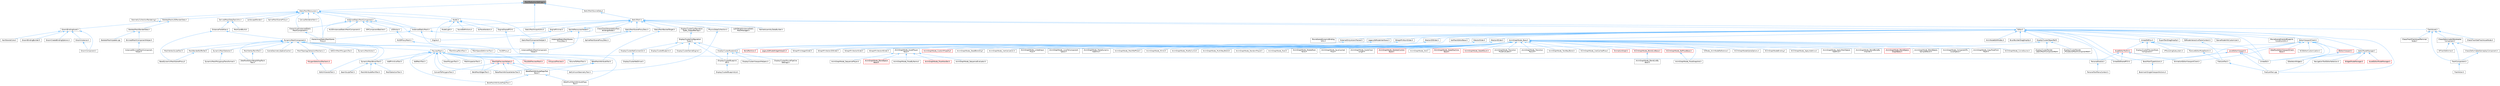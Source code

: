 digraph "MeshReductionSettings.h"
{
 // INTERACTIVE_SVG=YES
 // LATEX_PDF_SIZE
  bgcolor="transparent";
  edge [fontname=Helvetica,fontsize=10,labelfontname=Helvetica,labelfontsize=10];
  node [fontname=Helvetica,fontsize=10,shape=box,height=0.2,width=0.4];
  Node1 [id="Node000001",label="MeshReductionSettings.h",height=0.2,width=0.4,color="gray40", fillcolor="grey60", style="filled", fontcolor="black",tooltip=" "];
  Node1 -> Node2 [id="edge1_Node000001_Node000002",dir="back",color="steelblue1",style="solid",tooltip=" "];
  Node2 [id="Node000002",label="StaticMeshImportUtils.h",height=0.2,width=0.4,color="grey40", fillcolor="white", style="filled",URL="$df/db9/StaticMeshImportUtils_8h.html",tooltip=" "];
  Node1 -> Node3 [id="edge2_Node000001_Node000003",dir="back",color="steelblue1",style="solid",tooltip=" "];
  Node3 [id="Node000003",label="StaticMeshResources.h",height=0.2,width=0.4,color="grey40", fillcolor="white", style="filled",URL="$d0/db7/StaticMeshResources_8h.html",tooltip=" "];
  Node3 -> Node4 [id="edge3_Node000003_Node000004",dir="back",color="steelblue1",style="solid",tooltip=" "];
  Node4 [id="Node000004",label="CanvasRendererItem.h",height=0.2,width=0.4,color="grey40", fillcolor="white", style="filled",URL="$d7/d93/CanvasRendererItem_8h.html",tooltip=" "];
  Node3 -> Node5 [id="edge4_Node000003_Node000005",dir="back",color="steelblue1",style="solid",tooltip=" "];
  Node5 [id="Node000005",label="DerivedMeshDataTaskUtils.h",height=0.2,width=0.4,color="grey40", fillcolor="white", style="filled",URL="$d2/d98/DerivedMeshDataTaskUtils_8h.html",tooltip=" "];
  Node5 -> Node6 [id="edge5_Node000005_Node000006",dir="back",color="steelblue1",style="solid",tooltip=" "];
  Node6 [id="Node000006",label="DistanceFieldAtlas.h",height=0.2,width=0.4,color="grey40", fillcolor="white", style="filled",URL="$df/def/DistanceFieldAtlas_8h.html",tooltip=" "];
  Node6 -> Node7 [id="edge6_Node000006_Node000007",dir="back",color="steelblue1",style="solid",tooltip=" "];
  Node7 [id="Node000007",label="BaseDynamicMeshSceneProxy.h",height=0.2,width=0.4,color="grey40", fillcolor="white", style="filled",URL="$d2/dee/BaseDynamicMeshSceneProxy_8h.html",tooltip=" "];
  Node6 -> Node8 [id="edge7_Node000006_Node000008",dir="back",color="steelblue1",style="solid",tooltip=" "];
  Node8 [id="Node000008",label="DynamicMeshComponent.h",height=0.2,width=0.4,color="grey40", fillcolor="white", style="filled",URL="$d8/d66/DynamicMeshComponent_8h.html",tooltip=" "];
  Node8 -> Node9 [id="edge8_Node000008_Node000009",dir="back",color="steelblue1",style="solid",tooltip=" "];
  Node9 [id="Node000009",label="DataflowEditorWeightMapPaint\lTool.h",height=0.2,width=0.4,color="grey40", fillcolor="white", style="filled",URL="$db/d46/DataflowEditorWeightMapPaintTool_8h.html",tooltip=" "];
  Node8 -> Node10 [id="edge9_Node000008_Node000010",dir="back",color="steelblue1",style="solid",tooltip=" "];
  Node10 [id="Node000010",label="DeformMeshPolygonsTool.h",height=0.2,width=0.4,color="grey40", fillcolor="white", style="filled",URL="$db/d72/DeformMeshPolygonsTool_8h.html",tooltip=" "];
  Node8 -> Node11 [id="edge10_Node000008_Node000011",dir="back",color="steelblue1",style="solid",tooltip=" "];
  Node11 [id="Node000011",label="DynamicMeshActor.h",height=0.2,width=0.4,color="grey40", fillcolor="white", style="filled",URL="$d1/d71/DynamicMeshActor_8h.html",tooltip=" "];
  Node8 -> Node12 [id="edge11_Node000008_Node000012",dir="back",color="steelblue1",style="solid",tooltip=" "];
  Node12 [id="Node000012",label="DynamicMeshBrushTool.h",height=0.2,width=0.4,color="grey40", fillcolor="white", style="filled",URL="$da/d04/DynamicMeshBrushTool_8h.html",tooltip=" "];
  Node12 -> Node13 [id="edge12_Node000012_Node000013",dir="back",color="steelblue1",style="solid",tooltip=" "];
  Node13 [id="Node000013",label="MeshAttributePaintTool.h",height=0.2,width=0.4,color="grey40", fillcolor="white", style="filled",URL="$d3/d29/MeshAttributePaintTool_8h.html",tooltip=" "];
  Node12 -> Node14 [id="edge13_Node000012_Node000014",dir="back",color="steelblue1",style="solid",tooltip=" "];
  Node14 [id="Node000014",label="MeshSelectionTool.h",height=0.2,width=0.4,color="grey40", fillcolor="white", style="filled",URL="$d8/d80/MeshSelectionTool_8h.html",tooltip=" "];
  Node12 -> Node15 [id="edge14_Node000012_Node000015",dir="back",color="steelblue1",style="solid",tooltip=" "];
  Node15 [id="Node000015",label="SeamSculptTool.h",height=0.2,width=0.4,color="grey40", fillcolor="white", style="filled",URL="$d1/d31/SeamSculptTool_8h.html",tooltip=" "];
  Node8 -> Node16 [id="edge15_Node000008_Node000016",dir="back",color="steelblue1",style="solid",tooltip=" "];
  Node16 [id="Node000016",label="DynamicMeshSelector.h",height=0.2,width=0.4,color="grey40", fillcolor="white", style="filled",URL="$dc/d01/DynamicMeshSelector_8h.html",tooltip=" "];
  Node16 -> Node17 [id="edge16_Node000016_Node000017",dir="back",color="steelblue1",style="solid",tooltip=" "];
  Node17 [id="Node000017",label="DynamicMeshPolygroupTransformer.h",height=0.2,width=0.4,color="grey40", fillcolor="white", style="filled",URL="$dc/db2/DynamicMeshPolygroupTransformer_8h.html",tooltip=" "];
  Node8 -> Node18 [id="edge17_Node000008_Node000018",dir="back",color="steelblue1",style="solid",tooltip=" "];
  Node18 [id="Node000018",label="EditUVIslandsTool.h",height=0.2,width=0.4,color="grey40", fillcolor="white", style="filled",URL="$d0/de4/EditUVIslandsTool_8h.html",tooltip=" "];
  Node8 -> Node19 [id="edge18_Node000008_Node000019",dir="back",color="steelblue1",style="solid",tooltip=" "];
  Node19 [id="Node000019",label="MeshGroupPaintTool.h",height=0.2,width=0.4,color="grey40", fillcolor="white", style="filled",URL="$dd/d04/MeshGroupPaintTool_8h.html",tooltip=" "];
  Node8 -> Node20 [id="edge19_Node000008_Node000020",dir="back",color="steelblue1",style="solid",tooltip=" "];
  Node20 [id="Node000020",label="MeshRenderBufferSet.h",height=0.2,width=0.4,color="grey40", fillcolor="white", style="filled",URL="$de/dc2/MeshRenderBufferSet_8h.html",tooltip=" "];
  Node20 -> Node7 [id="edge20_Node000020_Node000007",dir="back",color="steelblue1",style="solid",tooltip=" "];
  Node8 -> Node21 [id="edge21_Node000008_Node000021",dir="back",color="steelblue1",style="solid",tooltip=" "];
  Node21 [id="Node000021",label="MeshSpaceDeformerTool.h",height=0.2,width=0.4,color="grey40", fillcolor="white", style="filled",URL="$d7/dc8/MeshSpaceDeformerTool_8h.html",tooltip=" "];
  Node8 -> Node22 [id="edge22_Node000008_Node000022",dir="back",color="steelblue1",style="solid",tooltip=" "];
  Node22 [id="Node000022",label="MeshTopologySelectionMechanic.h",height=0.2,width=0.4,color="grey40", fillcolor="white", style="filled",URL="$d5/d15/MeshTopologySelectionMechanic_8h.html",tooltip=" "];
  Node22 -> Node23 [id="edge23_Node000022_Node000023",dir="back",color="steelblue1",style="solid",tooltip=" "];
  Node23 [id="Node000023",label="PolygonSelectionMechanic.h",height=0.2,width=0.4,color="red", fillcolor="#FFF0F0", style="filled",URL="$da/dff/PolygonSelectionMechanic_8h.html",tooltip=" "];
  Node23 -> Node18 [id="edge24_Node000023_Node000018",dir="back",color="steelblue1",style="solid",tooltip=" "];
  Node8 -> Node25 [id="edge25_Node000008_Node000025",dir="back",color="steelblue1",style="solid",tooltip=" "];
  Node25 [id="Node000025",label="MeshVertexPaintTool.h",height=0.2,width=0.4,color="grey40", fillcolor="white", style="filled",URL="$db/d74/MeshVertexPaintTool_8h.html",tooltip=" "];
  Node25 -> Node9 [id="edge26_Node000025_Node000009",dir="back",color="steelblue1",style="solid",tooltip=" "];
  Node8 -> Node26 [id="edge27_Node000008_Node000026",dir="back",color="steelblue1",style="solid",tooltip=" "];
  Node26 [id="Node000026",label="MeshVertexSculptTool.h",height=0.2,width=0.4,color="grey40", fillcolor="white", style="filled",URL="$dc/da6/MeshVertexSculptTool_8h.html",tooltip=" "];
  Node8 -> Node27 [id="edge28_Node000008_Node000027",dir="back",color="steelblue1",style="solid",tooltip=" "];
  Node27 [id="Node000027",label="PreviewMesh.h",height=0.2,width=0.4,color="grey40", fillcolor="white", style="filled",URL="$d6/d30/PreviewMesh_8h.html",tooltip=" "];
  Node27 -> Node28 [id="edge29_Node000027_Node000028",dir="back",color="steelblue1",style="solid",tooltip=" "];
  Node28 [id="Node000028",label="AddPatchTool.h",height=0.2,width=0.4,color="grey40", fillcolor="white", style="filled",URL="$d5/deb/AddPatchTool_8h.html",tooltip=" "];
  Node27 -> Node29 [id="edge30_Node000027_Node000029",dir="back",color="steelblue1",style="solid",tooltip=" "];
  Node29 [id="Node000029",label="AddPrimitiveTool.h",height=0.2,width=0.4,color="grey40", fillcolor="white", style="filled",URL="$d5/dbf/AddPrimitiveTool_8h.html",tooltip=" "];
  Node27 -> Node30 [id="edge31_Node000027_Node000030",dir="back",color="steelblue1",style="solid",tooltip=" "];
  Node30 [id="Node000030",label="BakeMeshAttributeMapsTool.h",height=0.2,width=0.4,color="grey40", fillcolor="white", style="filled",URL="$d8/d14/BakeMeshAttributeMapsTool_8h.html",tooltip=" "];
  Node27 -> Node31 [id="edge32_Node000027_Node000031",dir="back",color="steelblue1",style="solid",tooltip=" "];
  Node31 [id="Node000031",label="BakeMeshAttributeMapsTool\lBase.h",height=0.2,width=0.4,color="grey40", fillcolor="white", style="filled",URL="$dc/d68/BakeMeshAttributeMapsToolBase_8h.html",tooltip=" "];
  Node31 -> Node30 [id="edge33_Node000031_Node000030",dir="back",color="steelblue1",style="solid",tooltip=" "];
  Node31 -> Node32 [id="edge34_Node000031_Node000032",dir="back",color="steelblue1",style="solid",tooltip=" "];
  Node32 [id="Node000032",label="BakeMultiMeshAttributeMaps\lTool.h",height=0.2,width=0.4,color="grey40", fillcolor="white", style="filled",URL="$d7/d65/BakeMultiMeshAttributeMapsTool_8h.html",tooltip=" "];
  Node27 -> Node33 [id="edge35_Node000027_Node000033",dir="back",color="steelblue1",style="solid",tooltip=" "];
  Node33 [id="Node000033",label="BakeMeshAttributeTool.h",height=0.2,width=0.4,color="grey40", fillcolor="white", style="filled",URL="$d0/d82/BakeMeshAttributeTool_8h.html",tooltip=" "];
  Node33 -> Node31 [id="edge36_Node000033_Node000031",dir="back",color="steelblue1",style="solid",tooltip=" "];
  Node33 -> Node34 [id="edge37_Node000033_Node000034",dir="back",color="steelblue1",style="solid",tooltip=" "];
  Node34 [id="Node000034",label="BakeMeshAttributeVertexTool.h",height=0.2,width=0.4,color="grey40", fillcolor="white", style="filled",URL="$d6/d76/BakeMeshAttributeVertexTool_8h.html",tooltip=" "];
  Node27 -> Node34 [id="edge38_Node000027_Node000034",dir="back",color="steelblue1",style="solid",tooltip=" "];
  Node27 -> Node32 [id="edge39_Node000027_Node000032",dir="back",color="steelblue1",style="solid",tooltip=" "];
  Node27 -> Node35 [id="edge40_Node000027_Node000035",dir="back",color="steelblue1",style="solid",tooltip=" "];
  Node35 [id="Node000035",label="ConvertToPolygonsTool.h",height=0.2,width=0.4,color="grey40", fillcolor="white", style="filled",URL="$d7/d5a/ConvertToPolygonsTool_8h.html",tooltip=" "];
  Node27 -> Node36 [id="edge41_Node000027_Node000036",dir="back",color="steelblue1",style="solid",tooltip=" "];
  Node36 [id="Node000036",label="DrawPolygonTool.h",height=0.2,width=0.4,color="grey40", fillcolor="white", style="filled",URL="$d0/d15/DrawPolygonTool_8h.html",tooltip=" "];
  Node27 -> Node12 [id="edge42_Node000027_Node000012",dir="back",color="steelblue1",style="solid",tooltip=" "];
  Node27 -> Node37 [id="edge43_Node000027_Node000037",dir="back",color="steelblue1",style="solid",tooltip=" "];
  Node37 [id="Node000037",label="MeshInspectorTool.h",height=0.2,width=0.4,color="grey40", fillcolor="white", style="filled",URL="$de/da1/MeshInspectorTool_8h.html",tooltip=" "];
  Node27 -> Node38 [id="edge44_Node000027_Node000038",dir="back",color="steelblue1",style="solid",tooltip=" "];
  Node38 [id="Node000038",label="MeshOpPreviewHelpers.h",height=0.2,width=0.4,color="red", fillcolor="#FFF0F0", style="filled",URL="$de/d33/MeshOpPreviewHelpers_8h.html",tooltip=" "];
  Node38 -> Node31 [id="edge45_Node000038_Node000031",dir="back",color="steelblue1",style="solid",tooltip=" "];
  Node38 -> Node34 [id="edge46_Node000038_Node000034",dir="back",color="steelblue1",style="solid",tooltip=" "];
  Node38 -> Node35 [id="edge47_Node000038_Node000035",dir="back",color="steelblue1",style="solid",tooltip=" "];
  Node38 -> Node68 [id="edge48_Node000038_Node000068",dir="back",color="steelblue1",style="solid",tooltip=" "];
  Node68 [id="Node000068",label="SetCollisionGeometryTool.h",height=0.2,width=0.4,color="grey40", fillcolor="white", style="filled",URL="$d0/de6/SetCollisionGeometryTool_8h.html",tooltip=" "];
  Node38 -> Node72 [id="edge49_Node000038_Node000072",dir="back",color="steelblue1",style="solid",tooltip=" "];
  Node72 [id="Node000072",label="WeldMeshEdgesTool.h",height=0.2,width=0.4,color="grey40", fillcolor="white", style="filled",URL="$d5/d6e/WeldMeshEdgesTool_8h.html",tooltip=" "];
  Node27 -> Node73 [id="edge50_Node000027_Node000073",dir="back",color="steelblue1",style="solid",tooltip=" "];
  Node73 [id="Node000073",label="PolyEditPreviewMesh.h",height=0.2,width=0.4,color="red", fillcolor="#FFF0F0", style="filled",URL="$d2/de8/PolyEditPreviewMesh_8h.html",tooltip=" "];
  Node27 -> Node75 [id="edge51_Node000027_Node000075",dir="back",color="steelblue1",style="solid",tooltip=" "];
  Node75 [id="Node000075",label="UVLayoutPreview.h",height=0.2,width=0.4,color="red", fillcolor="#FFF0F0", style="filled",URL="$dd/d16/UVLayoutPreview_8h.html",tooltip=" "];
  Node27 -> Node78 [id="edge52_Node000027_Node000078",dir="back",color="steelblue1",style="solid",tooltip=" "];
  Node78 [id="Node000078",label="VolumeToMeshTool.h",height=0.2,width=0.4,color="grey40", fillcolor="white", style="filled",URL="$de/d64/VolumeToMeshTool_8h.html",tooltip=" "];
  Node27 -> Node72 [id="edge53_Node000027_Node000072",dir="back",color="steelblue1",style="solid",tooltip=" "];
  Node8 -> Node79 [id="edge54_Node000008_Node000079",dir="back",color="steelblue1",style="solid",tooltip=" "];
  Node79 [id="Node000079",label="SceneGeometrySpatialCache.h",height=0.2,width=0.4,color="grey40", fillcolor="white", style="filled",URL="$d6/d6f/SceneGeometrySpatialCache_8h.html",tooltip=" "];
  Node5 -> Node80 [id="edge55_Node000005_Node000080",dir="back",color="steelblue1",style="solid",tooltip=" "];
  Node80 [id="Node000080",label="MeshCardBuild.h",height=0.2,width=0.4,color="grey40", fillcolor="white", style="filled",URL="$d8/df6/MeshCardBuild_8h.html",tooltip=" "];
  Node3 -> Node81 [id="edge56_Node000003_Node000081",dir="back",color="steelblue1",style="solid",tooltip=" "];
  Node81 [id="Node000081",label="GeometryCollectionRendering.h",height=0.2,width=0.4,color="grey40", fillcolor="white", style="filled",URL="$dc/d68/GeometryCollectionRendering_8h.html",tooltip=" "];
  Node3 -> Node82 [id="edge57_Node000003_Node000082",dir="back",color="steelblue1",style="solid",tooltip=" "];
  Node82 [id="Node000082",label="HierarchicalInstancedStatic\lMeshComponent.h",height=0.2,width=0.4,color="grey40", fillcolor="white", style="filled",URL="$d3/ddb/HierarchicalInstancedStaticMeshComponent_8h.html",tooltip=" "];
  Node82 -> Node83 [id="edge58_Node000082_Node000083",dir="back",color="steelblue1",style="solid",tooltip=" "];
  Node83 [id="Node000083",label="HierarchicalStaticMeshScene\lProxy.h",height=0.2,width=0.4,color="grey40", fillcolor="white", style="filled",URL="$d3/d4d/HierarchicalStaticMeshSceneProxy_8h.html",tooltip=" "];
  Node3 -> Node83 [id="edge59_Node000003_Node000083",dir="back",color="steelblue1",style="solid",tooltip=" "];
  Node3 -> Node84 [id="edge60_Node000003_Node000084",dir="back",color="steelblue1",style="solid",tooltip=" "];
  Node84 [id="Node000084",label="InstancedStaticMesh.h",height=0.2,width=0.4,color="grey40", fillcolor="white", style="filled",URL="$dd/d89/InstancedStaticMesh_8h.html",tooltip=" "];
  Node84 -> Node83 [id="edge61_Node000084_Node000083",dir="back",color="steelblue1",style="solid",tooltip=" "];
  Node84 -> Node85 [id="edge62_Node000084_Node000085",dir="back",color="steelblue1",style="solid",tooltip=" "];
  Node85 [id="Node000085",label="InstancedStaticMeshComponent\lHelper.h",height=0.2,width=0.4,color="grey40", fillcolor="white", style="filled",URL="$dc/dc7/InstancedStaticMeshComponentHelper_8h.html",tooltip=" "];
  Node84 -> Node86 [id="edge63_Node000084_Node000086",dir="back",color="steelblue1",style="solid",tooltip=" "];
  Node86 [id="Node000086",label="InstancedStaticMeshScene\lProxyDesc.h",height=0.2,width=0.4,color="grey40", fillcolor="white", style="filled",URL="$db/dcf/InstancedStaticMeshSceneProxyDesc_8h.html",tooltip=" "];
  Node3 -> Node87 [id="edge64_Node000003_Node000087",dir="back",color="steelblue1",style="solid",tooltip=" "];
  Node87 [id="Node000087",label="InstancedStaticMeshComponent.h",height=0.2,width=0.4,color="grey40", fillcolor="white", style="filled",URL="$d8/d5d/InstancedStaticMeshComponent_8h.html",tooltip=" "];
  Node87 -> Node88 [id="edge65_Node000087_Node000088",dir="back",color="steelblue1",style="solid",tooltip=" "];
  Node88 [id="Node000088",label="Engine.h",height=0.2,width=0.4,color="grey40", fillcolor="white", style="filled",URL="$d1/d34/Public_2Engine_8h.html",tooltip=" "];
  Node87 -> Node89 [id="edge66_Node000087_Node000089",dir="back",color="steelblue1",style="solid",tooltip=" "];
  Node89 [id="Node000089",label="HLODInstancedStaticMeshComponent.h",height=0.2,width=0.4,color="grey40", fillcolor="white", style="filled",URL="$dd/d88/HLODInstancedStaticMeshComponent_8h.html",tooltip=" "];
  Node87 -> Node82 [id="edge67_Node000087_Node000082",dir="back",color="steelblue1",style="solid",tooltip=" "];
  Node87 -> Node83 [id="edge68_Node000087_Node000083",dir="back",color="steelblue1",style="solid",tooltip=" "];
  Node87 -> Node90 [id="edge69_Node000087_Node000090",dir="back",color="steelblue1",style="solid",tooltip=" "];
  Node90 [id="Node000090",label="ISMComponentBatcher.h",height=0.2,width=0.4,color="grey40", fillcolor="white", style="filled",URL="$d8/def/ISMComponentBatcher_8h.html",tooltip=" "];
  Node87 -> Node84 [id="edge70_Node000087_Node000084",dir="back",color="steelblue1",style="solid",tooltip=" "];
  Node87 -> Node91 [id="edge71_Node000087_Node000091",dir="back",color="steelblue1",style="solid",tooltip=" "];
  Node91 [id="Node000091",label="LODActor.h",height=0.2,width=0.4,color="grey40", fillcolor="white", style="filled",URL="$df/de0/LODActor_8h.html",tooltip=" "];
  Node91 -> Node92 [id="edge72_Node000091_Node000092",dir="back",color="steelblue1",style="solid",tooltip=" "];
  Node92 [id="Node000092",label="HLODProxyMesh.h",height=0.2,width=0.4,color="grey40", fillcolor="white", style="filled",URL="$d6/dfc/HLODProxyMesh_8h.html",tooltip=" "];
  Node92 -> Node93 [id="edge73_Node000092_Node000093",dir="back",color="steelblue1",style="solid",tooltip=" "];
  Node93 [id="Node000093",label="HLODProxy.h",height=0.2,width=0.4,color="grey40", fillcolor="white", style="filled",URL="$dc/d2d/HLODProxy_8h.html",tooltip=" "];
  Node3 -> Node94 [id="edge74_Node000003_Node000094",dir="back",color="steelblue1",style="solid",tooltip=" "];
  Node94 [id="Node000094",label="LandscapeRender.h",height=0.2,width=0.4,color="grey40", fillcolor="white", style="filled",URL="$df/d67/LandscapeRender_8h.html",tooltip=" "];
  Node3 -> Node95 [id="edge75_Node000003_Node000095",dir="back",color="steelblue1",style="solid",tooltip=" "];
  Node95 [id="Node000095",label="Model.h",height=0.2,width=0.4,color="grey40", fillcolor="white", style="filled",URL="$dd/d63/Public_2Model_8h.html",tooltip=" "];
  Node95 -> Node88 [id="edge76_Node000095_Node000088",dir="back",color="steelblue1",style="solid",tooltip=" "];
  Node95 -> Node96 [id="edge77_Node000095_Node000096",dir="back",color="steelblue1",style="solid",tooltip=" "];
  Node96 [id="Node000096",label="EngineSharedPCH.h",height=0.2,width=0.4,color="grey40", fillcolor="white", style="filled",URL="$dc/dbb/EngineSharedPCH_8h.html",tooltip=" "];
  Node96 -> Node97 [id="edge78_Node000096_Node000097",dir="back",color="steelblue1",style="solid",tooltip=" "];
  Node97 [id="Node000097",label="UnrealEdSharedPCH.h",height=0.2,width=0.4,color="grey40", fillcolor="white", style="filled",URL="$d1/de6/UnrealEdSharedPCH_8h.html",tooltip=" "];
  Node95 -> Node98 [id="edge79_Node000095_Node000098",dir="back",color="steelblue1",style="solid",tooltip=" "];
  Node98 [id="Node000098",label="ModelLight.h",height=0.2,width=0.4,color="grey40", fillcolor="white", style="filled",URL="$d2/d80/ModelLight_8h.html",tooltip=" "];
  Node95 -> Node99 [id="edge80_Node000095_Node000099",dir="back",color="steelblue1",style="solid",tooltip=" "];
  Node99 [id="Node000099",label="SoundDefinitions.h",height=0.2,width=0.4,color="grey40", fillcolor="white", style="filled",URL="$d4/da9/SoundDefinitions_8h.html",tooltip=" "];
  Node95 -> Node100 [id="edge81_Node000095_Node000100",dir="back",color="steelblue1",style="solid",tooltip=" "];
  Node100 [id="Node000100",label="SurfaceIterators.h",height=0.2,width=0.4,color="grey40", fillcolor="white", style="filled",URL="$da/de6/SurfaceIterators_8h.html",tooltip=" "];
  Node3 -> Node101 [id="edge82_Node000003_Node000101",dir="back",color="steelblue1",style="solid",tooltip=" "];
  Node101 [id="Node000101",label="SkeletalMeshLODRenderData.h",height=0.2,width=0.4,color="grey40", fillcolor="white", style="filled",URL="$d0/d5a/SkeletalMeshLODRenderData_8h.html",tooltip=" "];
  Node101 -> Node102 [id="edge83_Node000101_Node000102",dir="back",color="steelblue1",style="solid",tooltip=" "];
  Node102 [id="Node000102",label="GroomBindingAsset.h",height=0.2,width=0.4,color="grey40", fillcolor="white", style="filled",URL="$de/d26/GroomBindingAsset_8h.html",tooltip=" "];
  Node102 -> Node103 [id="edge84_Node000102_Node000103",dir="back",color="steelblue1",style="solid",tooltip=" "];
  Node103 [id="Node000103",label="GroomBindingBuilder.h",height=0.2,width=0.4,color="grey40", fillcolor="white", style="filled",URL="$d2/d2f/GroomBindingBuilder_8h.html",tooltip=" "];
  Node102 -> Node104 [id="edge85_Node000102_Node000104",dir="back",color="steelblue1",style="solid",tooltip=" "];
  Node104 [id="Node000104",label="GroomComponent.h",height=0.2,width=0.4,color="grey40", fillcolor="white", style="filled",URL="$de/d2e/GroomComponent_8h.html",tooltip=" "];
  Node102 -> Node105 [id="edge86_Node000102_Node000105",dir="back",color="steelblue1",style="solid",tooltip=" "];
  Node105 [id="Node000105",label="GroomCreateBindingOptions.h",height=0.2,width=0.4,color="grey40", fillcolor="white", style="filled",URL="$d5/dba/GroomCreateBindingOptions_8h.html",tooltip=" "];
  Node102 -> Node106 [id="edge87_Node000102_Node000106",dir="back",color="steelblue1",style="solid",tooltip=" "];
  Node106 [id="Node000106",label="GroomInstance.h",height=0.2,width=0.4,color="grey40", fillcolor="white", style="filled",URL="$dd/d47/GroomInstance_8h.html",tooltip=" "];
  Node106 -> Node104 [id="edge88_Node000106_Node000104",dir="back",color="steelblue1",style="solid",tooltip=" "];
  Node102 -> Node107 [id="edge89_Node000102_Node000107",dir="back",color="steelblue1",style="solid",tooltip=" "];
  Node107 [id="Node000107",label="HairStrandsCore.h",height=0.2,width=0.4,color="grey40", fillcolor="white", style="filled",URL="$d7/def/HairStrandsCore_8h.html",tooltip=" "];
  Node101 -> Node108 [id="edge90_Node000101_Node000108",dir="back",color="steelblue1",style="solid",tooltip=" "];
  Node108 [id="Node000108",label="SkeletalMeshRenderData.h",height=0.2,width=0.4,color="grey40", fillcolor="white", style="filled",URL="$d9/d14/SkeletalMeshRenderData_8h.html",tooltip=" "];
  Node108 -> Node109 [id="edge91_Node000108_Node000109",dir="back",color="steelblue1",style="solid",tooltip=" "];
  Node109 [id="Node000109",label="SkeletalMeshUpdate.cpp",height=0.2,width=0.4,color="grey40", fillcolor="white", style="filled",URL="$db/d45/SkeletalMeshUpdate_8cpp.html",tooltip=" "];
  Node108 -> Node110 [id="edge92_Node000108_Node000110",dir="back",color="steelblue1",style="solid",tooltip=" "];
  Node110 [id="Node000110",label="SkinnedMeshComponentHelper.h",height=0.2,width=0.4,color="grey40", fillcolor="white", style="filled",URL="$db/d81/SkinnedMeshComponentHelper_8h.html",tooltip=" "];
  Node110 -> Node111 [id="edge93_Node000110_Node000111",dir="back",color="steelblue1",style="solid",tooltip=" "];
  Node111 [id="Node000111",label="InstancedSkinnedMeshComponent\lHelper.h",height=0.2,width=0.4,color="grey40", fillcolor="white", style="filled",URL="$d1/d86/InstancedSkinnedMeshComponentHelper_8h.html",tooltip=" "];
  Node3 -> Node112 [id="edge94_Node000003_Node000112",dir="back",color="steelblue1",style="solid",tooltip=" "];
  Node112 [id="Node000112",label="SplineMeshSceneProxy.h",height=0.2,width=0.4,color="grey40", fillcolor="white", style="filled",URL="$dd/dcb/SplineMeshSceneProxy_8h.html",tooltip=" "];
  Node3 -> Node113 [id="edge95_Node000003_Node000113",dir="back",color="steelblue1",style="solid",tooltip=" "];
  Node113 [id="Node000113",label="StaticMeshComponentHelper.h",height=0.2,width=0.4,color="grey40", fillcolor="white", style="filled",URL="$dc/dc1/StaticMeshComponentHelper_8h.html",tooltip=" "];
  Node113 -> Node85 [id="edge96_Node000113_Node000085",dir="back",color="steelblue1",style="solid",tooltip=" "];
  Node1 -> Node114 [id="edge97_Node000001_Node000114",dir="back",color="steelblue1",style="solid",tooltip=" "];
  Node114 [id="Node000114",label="StaticMeshSourceData.h",height=0.2,width=0.4,color="grey40", fillcolor="white", style="filled",URL="$d5/dda/StaticMeshSourceData_8h.html",tooltip=" "];
  Node114 -> Node115 [id="edge98_Node000114_Node000115",dir="back",color="steelblue1",style="solid",tooltip=" "];
  Node115 [id="Node000115",label="StaticMesh.h",height=0.2,width=0.4,color="grey40", fillcolor="white", style="filled",URL="$dc/d8f/StaticMesh_8h.html",tooltip=" "];
  Node115 -> Node116 [id="edge99_Node000115_Node000116",dir="back",color="steelblue1",style="solid",tooltip=" "];
  Node116 [id="Node000116",label="ChaosFleshGenerateSurface\lBindingsNode.h",height=0.2,width=0.4,color="grey40", fillcolor="white", style="filled",URL="$db/dca/ChaosFleshGenerateSurfaceBindingsNode_8h.html",tooltip=" "];
  Node115 -> Node117 [id="edge100_Node000115_Node000117",dir="back",color="steelblue1",style="solid",tooltip=" "];
  Node117 [id="Node000117",label="DisplayClusterConfiguration\lTypes_OutputRemap.h",height=0.2,width=0.4,color="grey40", fillcolor="white", style="filled",URL="$d9/d4f/DisplayClusterConfigurationTypes__OutputRemap_8h.html",tooltip=" "];
  Node117 -> Node118 [id="edge101_Node000117_Node000118",dir="back",color="steelblue1",style="solid",tooltip=" "];
  Node118 [id="Node000118",label="DisplayClusterConfiguration\lTypes.h",height=0.2,width=0.4,color="grey40", fillcolor="white", style="filled",URL="$d5/dc6/DisplayClusterConfigurationTypes_8h.html",tooltip=" "];
  Node118 -> Node119 [id="edge102_Node000118_Node000119",dir="back",color="steelblue1",style="solid",tooltip=" "];
  Node119 [id="Node000119",label="DisplayClusterBlueprint.h",height=0.2,width=0.4,color="grey40", fillcolor="white", style="filled",URL="$d0/d44/DisplayClusterBlueprint_8h.html",tooltip=" "];
  Node118 -> Node120 [id="edge103_Node000118_Node000120",dir="back",color="steelblue1",style="solid",tooltip=" "];
  Node120 [id="Node000120",label="DisplayClusterGameEngine.h",height=0.2,width=0.4,color="grey40", fillcolor="white", style="filled",URL="$da/d8f/DisplayClusterGameEngine_8h.html",tooltip=" "];
  Node118 -> Node121 [id="edge104_Node000118_Node000121",dir="back",color="steelblue1",style="solid",tooltip=" "];
  Node121 [id="Node000121",label="DisplayClusterNetConnection.h",height=0.2,width=0.4,color="grey40", fillcolor="white", style="filled",URL="$d0/df0/DisplayClusterNetConnection_8h.html",tooltip=" "];
  Node121 -> Node122 [id="edge105_Node000121_Node000122",dir="back",color="steelblue1",style="solid",tooltip=" "];
  Node122 [id="Node000122",label="DisplayClusterNetDriver.h",height=0.2,width=0.4,color="grey40", fillcolor="white", style="filled",URL="$db/de1/DisplayClusterNetDriver_8h.html",tooltip=" "];
  Node118 -> Node123 [id="edge106_Node000118_Node000123",dir="back",color="steelblue1",style="solid",tooltip=" "];
  Node123 [id="Node000123",label="DisplayClusterRootActor.h",height=0.2,width=0.4,color="grey40", fillcolor="white", style="filled",URL="$d0/d41/DisplayClusterRootActor_8h.html",tooltip=" "];
  Node123 -> Node124 [id="edge107_Node000123_Node000124",dir="back",color="steelblue1",style="solid",tooltip=" "];
  Node124 [id="Node000124",label="DisplayClusterMoviePipeline\lSettings.h",height=0.2,width=0.4,color="grey40", fillcolor="white", style="filled",URL="$d7/d56/DisplayClusterMoviePipelineSettings_8h.html",tooltip=" "];
  Node123 -> Node125 [id="edge108_Node000123_Node000125",dir="back",color="steelblue1",style="solid",tooltip=" "];
  Node125 [id="Node000125",label="DisplayClusterViewportHelpers.h",height=0.2,width=0.4,color="grey40", fillcolor="white", style="filled",URL="$d6/d8b/DisplayClusterViewportHelpers_8h.html",tooltip=" "];
  Node123 -> Node126 [id="edge109_Node000123_Node000126",dir="back",color="steelblue1",style="solid",tooltip=" "];
  Node126 [id="Node000126",label="IDisplayClusterBlueprint\lAPI.h",height=0.2,width=0.4,color="grey40", fillcolor="white", style="filled",URL="$d6/dd6/IDisplayClusterBlueprintAPI_8h.html",tooltip=" "];
  Node126 -> Node127 [id="edge110_Node000126_Node000127",dir="back",color="steelblue1",style="solid",tooltip=" "];
  Node127 [id="Node000127",label="DisplayClusterBlueprintLib.h",height=0.2,width=0.4,color="grey40", fillcolor="white", style="filled",URL="$d9/d13/DisplayClusterBlueprintLib_8h.html",tooltip=" "];
  Node118 -> Node126 [id="edge111_Node000118_Node000126",dir="back",color="steelblue1",style="solid",tooltip=" "];
  Node115 -> Node128 [id="edge112_Node000115_Node000128",dir="back",color="steelblue1",style="solid",tooltip=" "];
  Node128 [id="Node000128",label="Editor.h",height=0.2,width=0.4,color="grey40", fillcolor="white", style="filled",URL="$de/d6e/Editor_8h.html",tooltip=" "];
  Node128 -> Node129 [id="edge113_Node000128_Node000129",dir="back",color="steelblue1",style="solid",tooltip=" "];
  Node129 [id="Node000129",label="AnimGraphNode_Base.h",height=0.2,width=0.4,color="grey40", fillcolor="white", style="filled",URL="$d0/dfb/AnimGraphNode__Base_8h.html",tooltip=" "];
  Node129 -> Node130 [id="edge114_Node000129_Node000130",dir="back",color="steelblue1",style="solid",tooltip=" "];
  Node130 [id="Node000130",label="AnimGraphNodeAlphaOptions.h",height=0.2,width=0.4,color="grey40", fillcolor="white", style="filled",URL="$d6/df6/AnimGraphNodeAlphaOptions_8h.html",tooltip=" "];
  Node129 -> Node131 [id="edge115_Node000129_Node000131",dir="back",color="steelblue1",style="solid",tooltip=" "];
  Node131 [id="Node000131",label="AnimGraphNodeBinding.h",height=0.2,width=0.4,color="grey40", fillcolor="white", style="filled",URL="$d6/d3b/AnimGraphNodeBinding_8h.html",tooltip=" "];
  Node129 -> Node132 [id="edge116_Node000129_Node000132",dir="back",color="steelblue1",style="solid",tooltip=" "];
  Node132 [id="Node000132",label="AnimGraphNode_ApplyAdditive.h",height=0.2,width=0.4,color="grey40", fillcolor="white", style="filled",URL="$da/d67/AnimGraphNode__ApplyAdditive_8h.html",tooltip=" "];
  Node129 -> Node133 [id="edge117_Node000129_Node000133",dir="back",color="steelblue1",style="solid",tooltip=" "];
  Node133 [id="Node000133",label="AnimGraphNode_ApplyMeshSpace\lAdditive.h",height=0.2,width=0.4,color="grey40", fillcolor="white", style="filled",URL="$dd/dc4/AnimGraphNode__ApplyMeshSpaceAdditive_8h.html",tooltip=" "];
  Node129 -> Node134 [id="edge118_Node000129_Node000134",dir="back",color="steelblue1",style="solid",tooltip=" "];
  Node134 [id="Node000134",label="AnimGraphNode_AssetPlayer\lBase.h",height=0.2,width=0.4,color="grey40", fillcolor="white", style="filled",URL="$d1/d4f/AnimGraphNode__AssetPlayerBase_8h.html",tooltip=" "];
  Node134 -> Node135 [id="edge119_Node000134_Node000135",dir="back",color="steelblue1",style="solid",tooltip=" "];
  Node135 [id="Node000135",label="AnimGraphNode_BlendSpace\lBase.h",height=0.2,width=0.4,color="red", fillcolor="#FFF0F0", style="filled",URL="$d7/d6d/AnimGraphNode__BlendSpaceBase_8h.html",tooltip=" "];
  Node134 -> Node140 [id="edge120_Node000134_Node000140",dir="back",color="steelblue1",style="solid",tooltip=" "];
  Node140 [id="Node000140",label="AnimGraphNode_PoseByName.h",height=0.2,width=0.4,color="grey40", fillcolor="white", style="filled",URL="$d7/d02/AnimGraphNode__PoseByName_8h.html",tooltip=" "];
  Node134 -> Node141 [id="edge121_Node000134_Node000141",dir="back",color="steelblue1",style="solid",tooltip=" "];
  Node141 [id="Node000141",label="AnimGraphNode_PoseHandler.h",height=0.2,width=0.4,color="red", fillcolor="#FFF0F0", style="filled",URL="$df/dfb/AnimGraphNode__PoseHandler_8h.html",tooltip=" "];
  Node134 -> Node144 [id="edge122_Node000134_Node000144",dir="back",color="steelblue1",style="solid",tooltip=" "];
  Node144 [id="Node000144",label="AnimGraphNode_SequenceEvaluator.h",height=0.2,width=0.4,color="grey40", fillcolor="white", style="filled",URL="$d1/d1c/AnimGraphNode__SequenceEvaluator_8h.html",tooltip=" "];
  Node134 -> Node145 [id="edge123_Node000134_Node000145",dir="back",color="steelblue1",style="solid",tooltip=" "];
  Node145 [id="Node000145",label="AnimGraphNode_SequencePlayer.h",height=0.2,width=0.4,color="grey40", fillcolor="white", style="filled",URL="$d2/d91/AnimGraphNode__SequencePlayer_8h.html",tooltip=" "];
  Node129 -> Node146 [id="edge124_Node000129_Node000146",dir="back",color="steelblue1",style="solid",tooltip=" "];
  Node146 [id="Node000146",label="AnimGraphNode_BlendBoneBy\lChannel.h",height=0.2,width=0.4,color="grey40", fillcolor="white", style="filled",URL="$de/da9/AnimGraphNode__BlendBoneByChannel_8h.html",tooltip=" "];
  Node129 -> Node147 [id="edge125_Node000129_Node000147",dir="back",color="steelblue1",style="solid",tooltip=" "];
  Node147 [id="Node000147",label="AnimGraphNode_BlendListBase.h",height=0.2,width=0.4,color="red", fillcolor="#FFF0F0", style="filled",URL="$d7/d20/AnimGraphNode__BlendListBase_8h.html",tooltip=" "];
  Node147 -> Node148 [id="edge126_Node000147_Node000148",dir="back",color="steelblue1",style="solid",tooltip=" "];
  Node148 [id="Node000148",label="AnimGraphNode_BlendListBy\lBool.h",height=0.2,width=0.4,color="grey40", fillcolor="white", style="filled",URL="$d9/d9d/AnimGraphNode__BlendListByBool_8h.html",tooltip=" "];
  Node129 -> Node152 [id="edge127_Node000129_Node000152",dir="back",color="steelblue1",style="solid",tooltip=" "];
  Node152 [id="Node000152",label="AnimGraphNode_BlendSpace\lGraphBase.h",height=0.2,width=0.4,color="red", fillcolor="#FFF0F0", style="filled",URL="$d6/d44/AnimGraphNode__BlendSpaceGraphBase_8h.html",tooltip=" "];
  Node129 -> Node155 [id="edge128_Node000129_Node000155",dir="back",color="steelblue1",style="solid",tooltip=" "];
  Node155 [id="Node000155",label="AnimGraphNode_BlendSpace\lSampleResult.h",height=0.2,width=0.4,color="grey40", fillcolor="white", style="filled",URL="$de/df8/AnimGraphNode__BlendSpaceSampleResult_8h.html",tooltip=" "];
  Node129 -> Node156 [id="edge129_Node000129_Node000156",dir="back",color="steelblue1",style="solid",tooltip=" "];
  Node156 [id="Node000156",label="AnimGraphNode_ComponentTo\lLocalSpace.h",height=0.2,width=0.4,color="grey40", fillcolor="white", style="filled",URL="$d1/d3f/AnimGraphNode__ComponentToLocalSpace_8h.html",tooltip=" "];
  Node129 -> Node157 [id="edge130_Node000129_Node000157",dir="back",color="steelblue1",style="solid",tooltip=" "];
  Node157 [id="Node000157",label="AnimGraphNode_CopyPoseFrom\lMesh.h",height=0.2,width=0.4,color="grey40", fillcolor="white", style="filled",URL="$d6/d71/AnimGraphNode__CopyPoseFromMesh_8h.html",tooltip=" "];
  Node129 -> Node158 [id="edge131_Node000129_Node000158",dir="back",color="steelblue1",style="solid",tooltip=" "];
  Node158 [id="Node000158",label="AnimGraphNode_CurveSource.h",height=0.2,width=0.4,color="grey40", fillcolor="white", style="filled",URL="$dc/de5/AnimGraphNode__CurveSource_8h.html",tooltip=" "];
  Node129 -> Node159 [id="edge132_Node000129_Node000159",dir="back",color="steelblue1",style="solid",tooltip=" "];
  Node159 [id="Node000159",label="AnimGraphNode_CustomProperty.h",height=0.2,width=0.4,color="red", fillcolor="#FFF0F0", style="filled",URL="$d8/d3f/AnimGraphNode__CustomProperty_8h.html",tooltip=" "];
  Node129 -> Node163 [id="edge133_Node000129_Node000163",dir="back",color="steelblue1",style="solid",tooltip=" "];
  Node163 [id="Node000163",label="AnimGraphNode_DeadBlending.h",height=0.2,width=0.4,color="grey40", fillcolor="white", style="filled",URL="$d8/d73/AnimGraphNode__DeadBlending_8h.html",tooltip=" "];
  Node129 -> Node164 [id="edge134_Node000129_Node000164",dir="back",color="steelblue1",style="solid",tooltip=" "];
  Node164 [id="Node000164",label="AnimGraphNode_Inertialization.h",height=0.2,width=0.4,color="grey40", fillcolor="white", style="filled",URL="$d7/d66/AnimGraphNode__Inertialization_8h.html",tooltip=" "];
  Node129 -> Node165 [id="edge135_Node000129_Node000165",dir="back",color="steelblue1",style="solid",tooltip=" "];
  Node165 [id="Node000165",label="AnimGraphNode_LinkedInput\lPose.h",height=0.2,width=0.4,color="grey40", fillcolor="white", style="filled",URL="$d7/d8c/AnimGraphNode__LinkedInputPose_8h.html",tooltip=" "];
  Node129 -> Node166 [id="edge136_Node000129_Node000166",dir="back",color="steelblue1",style="solid",tooltip=" "];
  Node166 [id="Node000166",label="AnimGraphNode_LocalToComponent\lSpace.h",height=0.2,width=0.4,color="grey40", fillcolor="white", style="filled",URL="$d6/d01/AnimGraphNode__LocalToComponentSpace_8h.html",tooltip=" "];
  Node129 -> Node167 [id="edge137_Node000129_Node000167",dir="back",color="steelblue1",style="solid",tooltip=" "];
  Node167 [id="Node000167",label="AnimGraphNode_MakeDynamic\lAdditive.h",height=0.2,width=0.4,color="grey40", fillcolor="white", style="filled",URL="$d4/dc9/AnimGraphNode__MakeDynamicAdditive_8h.html",tooltip=" "];
  Node129 -> Node168 [id="edge138_Node000129_Node000168",dir="back",color="steelblue1",style="solid",tooltip=" "];
  Node168 [id="Node000168",label="AnimGraphNode_MeshRefPose.h",height=0.2,width=0.4,color="grey40", fillcolor="white", style="filled",URL="$d3/d58/AnimGraphNode__MeshRefPose_8h.html",tooltip=" "];
  Node129 -> Node169 [id="edge139_Node000129_Node000169",dir="back",color="steelblue1",style="solid",tooltip=" "];
  Node169 [id="Node000169",label="AnimGraphNode_Mirror.h",height=0.2,width=0.4,color="grey40", fillcolor="white", style="filled",URL="$de/d96/AnimGraphNode__Mirror_8h.html",tooltip=" "];
  Node129 -> Node170 [id="edge140_Node000129_Node000170",dir="back",color="steelblue1",style="solid",tooltip=" "];
  Node170 [id="Node000170",label="AnimGraphNode_ModifyCurve.h",height=0.2,width=0.4,color="grey40", fillcolor="white", style="filled",URL="$d5/d09/AnimGraphNode__ModifyCurve_8h.html",tooltip=" "];
  Node129 -> Node171 [id="edge141_Node000129_Node000171",dir="back",color="steelblue1",style="solid",tooltip=" "];
  Node171 [id="Node000171",label="AnimGraphNode_MultiWayBlend.h",height=0.2,width=0.4,color="grey40", fillcolor="white", style="filled",URL="$dd/dcb/AnimGraphNode__MultiWayBlend_8h.html",tooltip=" "];
  Node129 -> Node172 [id="edge142_Node000129_Node000172",dir="back",color="steelblue1",style="solid",tooltip=" "];
  Node172 [id="Node000172",label="AnimGraphNode_PoseSnapshot.h",height=0.2,width=0.4,color="grey40", fillcolor="white", style="filled",URL="$d1/d92/AnimGraphNode__PoseSnapshot_8h.html",tooltip=" "];
  Node129 -> Node173 [id="edge143_Node000129_Node000173",dir="back",color="steelblue1",style="solid",tooltip=" "];
  Node173 [id="Node000173",label="AnimGraphNode_RandomPlayer.h",height=0.2,width=0.4,color="grey40", fillcolor="white", style="filled",URL="$dc/d48/AnimGraphNode__RandomPlayer_8h.html",tooltip=" "];
  Node129 -> Node174 [id="edge144_Node000129_Node000174",dir="back",color="steelblue1",style="solid",tooltip=" "];
  Node174 [id="Node000174",label="AnimGraphNode_RefPoseBase.h",height=0.2,width=0.4,color="red", fillcolor="#FFF0F0", style="filled",URL="$d8/d34/AnimGraphNode__RefPoseBase_8h.html",tooltip=" "];
  Node174 -> Node172 [id="edge145_Node000174_Node000172",dir="back",color="steelblue1",style="solid",tooltip=" "];
  Node129 -> Node177 [id="edge146_Node000129_Node000177",dir="back",color="steelblue1",style="solid",tooltip=" "];
  Node177 [id="Node000177",label="AnimGraphNode_Root.h",height=0.2,width=0.4,color="grey40", fillcolor="white", style="filled",URL="$d2/d39/AnimGraphNode__Root_8h.html",tooltip=" "];
  Node129 -> Node178 [id="edge147_Node000129_Node000178",dir="back",color="steelblue1",style="solid",tooltip=" "];
  Node178 [id="Node000178",label="AnimGraphNode_RotateRoot\lBone.h",height=0.2,width=0.4,color="grey40", fillcolor="white", style="filled",URL="$d4/de0/AnimGraphNode__RotateRootBone_8h.html",tooltip=" "];
  Node129 -> Node179 [id="edge148_Node000129_Node000179",dir="back",color="steelblue1",style="solid",tooltip=" "];
  Node179 [id="Node000179",label="AnimGraphNode_SaveCached\lPose.h",height=0.2,width=0.4,color="grey40", fillcolor="white", style="filled",URL="$df/d5e/AnimGraphNode__SaveCachedPose_8h.html",tooltip=" "];
  Node129 -> Node180 [id="edge149_Node000129_Node000180",dir="back",color="steelblue1",style="solid",tooltip=" "];
  Node180 [id="Node000180",label="AnimGraphNode_ScaleChain\lLength.h",height=0.2,width=0.4,color="grey40", fillcolor="white", style="filled",URL="$d9/df8/AnimGraphNode__ScaleChainLength_8h.html",tooltip=" "];
  Node129 -> Node181 [id="edge150_Node000129_Node000181",dir="back",color="steelblue1",style="solid",tooltip=" "];
  Node181 [id="Node000181",label="AnimGraphNode_SkeletalControl\lBase.h",height=0.2,width=0.4,color="red", fillcolor="#FFF0F0", style="filled",URL="$d9/dff/AnimGraphNode__SkeletalControlBase_8h.html",tooltip=" "];
  Node129 -> Node206 [id="edge151_Node000129_Node000206",dir="back",color="steelblue1",style="solid",tooltip=" "];
  Node206 [id="Node000206",label="AnimGraphNode_Slot.h",height=0.2,width=0.4,color="grey40", fillcolor="white", style="filled",URL="$df/d63/AnimGraphNode__Slot_8h.html",tooltip=" "];
  Node129 -> Node207 [id="edge152_Node000129_Node000207",dir="back",color="steelblue1",style="solid",tooltip=" "];
  Node207 [id="Node000207",label="AnimGraphNode_StateMachine\lBase.h",height=0.2,width=0.4,color="red", fillcolor="#FFF0F0", style="filled",URL="$dc/d11/AnimGraphNode__StateMachineBase_8h.html",tooltip=" "];
  Node129 -> Node209 [id="edge153_Node000129_Node000209",dir="back",color="steelblue1",style="solid",tooltip=" "];
  Node209 [id="Node000209",label="AnimGraphNode_StateResult.h",height=0.2,width=0.4,color="red", fillcolor="#FFF0F0", style="filled",URL="$d3/d7e/AnimGraphNode__StateResult_8h.html",tooltip=" "];
  Node129 -> Node211 [id="edge154_Node000129_Node000211",dir="back",color="steelblue1",style="solid",tooltip=" "];
  Node211 [id="Node000211",label="AnimGraphNode_Transition\lPoseEvaluator.h",height=0.2,width=0.4,color="grey40", fillcolor="white", style="filled",URL="$d8/dec/AnimGraphNode__TransitionPoseEvaluator_8h.html",tooltip=" "];
  Node129 -> Node212 [id="edge155_Node000129_Node000212",dir="back",color="steelblue1",style="solid",tooltip=" "];
  Node212 [id="Node000212",label="AnimGraphNode_Transition\lResult.h",height=0.2,width=0.4,color="grey40", fillcolor="white", style="filled",URL="$d7/d74/AnimGraphNode__TransitionResult_8h.html",tooltip=" "];
  Node129 -> Node213 [id="edge156_Node000129_Node000213",dir="back",color="steelblue1",style="solid",tooltip=" "];
  Node213 [id="Node000213",label="AnimGraphNode_TwoWayBlend.h",height=0.2,width=0.4,color="grey40", fillcolor="white", style="filled",URL="$d0/df0/AnimGraphNode__TwoWayBlend_8h.html",tooltip=" "];
  Node129 -> Node214 [id="edge157_Node000129_Node000214",dir="back",color="steelblue1",style="solid",tooltip=" "];
  Node214 [id="Node000214",label="AnimGraphNode_UseCachedPose.h",height=0.2,width=0.4,color="grey40", fillcolor="white", style="filled",URL="$d8/d30/AnimGraphNode__UseCachedPose_8h.html",tooltip=" "];
  Node129 -> Node215 [id="edge158_Node000129_Node000215",dir="back",color="steelblue1",style="solid",tooltip=" "];
  Node215 [id="Node000215",label="AnimationGraph.h",height=0.2,width=0.4,color="red", fillcolor="#FFF0F0", style="filled",URL="$df/d2e/AnimationGraph_8h.html",tooltip=" "];
  Node129 -> Node220 [id="edge159_Node000129_Node000220",dir="back",color="steelblue1",style="solid",tooltip=" "];
  Node220 [id="Node000220",label="K2Node_AnimNodeReference.h",height=0.2,width=0.4,color="grey40", fillcolor="white", style="filled",URL="$d2/d81/K2Node__AnimNodeReference_8h.html",tooltip=" "];
  Node128 -> Node221 [id="edge160_Node000128_Node000221",dir="back",color="steelblue1",style="solid",tooltip=" "];
  Node221 [id="Node000221",label="AnimNodeEditModes.h",height=0.2,width=0.4,color="grey40", fillcolor="white", style="filled",URL="$db/dde/AnimNodeEditModes_8h.html",tooltip=" "];
  Node128 -> Node222 [id="edge161_Node000128_Node000222",dir="back",color="steelblue1",style="solid",tooltip=" "];
  Node222 [id="Node000222",label="BookMarkTypeActions.h",height=0.2,width=0.4,color="grey40", fillcolor="white", style="filled",URL="$d0/d2f/BookMarkTypeActions_8h.html",tooltip=" "];
  Node222 -> Node223 [id="edge162_Node000222_Node000223",dir="back",color="steelblue1",style="solid",tooltip=" "];
  Node223 [id="Node000223",label="BookmarkSingleViewportActions.h",height=0.2,width=0.4,color="grey40", fillcolor="white", style="filled",URL="$d3/dd5/BookmarkSingleViewportActions_8h.html",tooltip=" "];
  Node128 -> Node224 [id="edge163_Node000128_Node000224",dir="back",color="steelblue1",style="solid",tooltip=" "];
  Node224 [id="Node000224",label="BrushBuilderDragDropOp.h",height=0.2,width=0.4,color="grey40", fillcolor="white", style="filled",URL="$d9/d56/BrushBuilderDragDropOp_8h.html",tooltip=" "];
  Node128 -> Node225 [id="edge164_Node000128_Node000225",dir="back",color="steelblue1",style="solid",tooltip=" "];
  Node225 [id="Node000225",label="DisplayClusterObjectRef.h",height=0.2,width=0.4,color="grey40", fillcolor="white", style="filled",URL="$d9/d87/DisplayClusterObjectRef_8h.html",tooltip=" "];
  Node225 -> Node226 [id="edge165_Node000225_Node000226",dir="back",color="steelblue1",style="solid",tooltip=" "];
  Node226 [id="Node000226",label="DisplayClusterRender\l_ProceduralMeshComponentRef.h",height=0.2,width=0.4,color="grey40", fillcolor="white", style="filled",URL="$da/dbe/DisplayClusterRender__ProceduralMeshComponentRef_8h.html",tooltip=" "];
  Node225 -> Node227 [id="edge166_Node000225_Node000227",dir="back",color="steelblue1",style="solid",tooltip=" "];
  Node227 [id="Node000227",label="DisplayClusterRender\l_StaticMeshComponentRef.h",height=0.2,width=0.4,color="grey40", fillcolor="white", style="filled",URL="$dd/d84/DisplayClusterRender__StaticMeshComponentRef_8h.html",tooltip=" "];
  Node225 -> Node123 [id="edge167_Node000225_Node000123",dir="back",color="steelblue1",style="solid",tooltip=" "];
  Node128 -> Node228 [id="edge168_Node000128_Node000228",dir="back",color="steelblue1",style="solid",tooltip=" "];
  Node228 [id="Node000228",label="EdModeInteractiveToolsContext.h",height=0.2,width=0.4,color="grey40", fillcolor="white", style="filled",URL="$d7/da4/EdModeInteractiveToolsContext_8h.html",tooltip=" "];
  Node228 -> Node229 [id="edge169_Node000228_Node000229",dir="back",color="steelblue1",style="solid",tooltip=" "];
  Node229 [id="Node000229",label="FractureTool.h",height=0.2,width=0.4,color="grey40", fillcolor="white", style="filled",URL="$d4/d30/FractureTool_8h.html",tooltip=" "];
  Node229 -> Node230 [id="edge170_Node000229_Node000230",dir="back",color="steelblue1",style="solid",tooltip=" "];
  Node230 [id="Node000230",label="FractureTool.cpp",height=0.2,width=0.4,color="grey40", fillcolor="white", style="filled",URL="$dc/d9a/FractureTool_8cpp.html",tooltip=" "];
  Node128 -> Node231 [id="edge171_Node000128_Node000231",dir="back",color="steelblue1",style="solid",tooltip=" "];
  Node231 [id="Node000231",label="EditorModeManager.h",height=0.2,width=0.4,color="grey40", fillcolor="white", style="filled",URL="$d9/dca/EditorModeManager_8h.html",tooltip=" "];
  Node231 -> Node232 [id="edge172_Node000231_Node000232",dir="back",color="steelblue1",style="solid",tooltip=" "];
  Node232 [id="Node000232",label="AssetEditorModeManager.h",height=0.2,width=0.4,color="red", fillcolor="#FFF0F0", style="filled",URL="$db/d83/AssetEditorModeManager_8h.html",tooltip=" "];
  Node231 -> Node230 [id="edge173_Node000231_Node000230",dir="back",color="steelblue1",style="solid",tooltip=" "];
  Node231 -> Node234 [id="edge174_Node000231_Node000234",dir="back",color="steelblue1",style="solid",tooltip=" "];
  Node234 [id="Node000234",label="NavigationToolEditorSelection.h",height=0.2,width=0.4,color="grey40", fillcolor="white", style="filled",URL="$d8/dc1/NavigationToolEditorSelection_8h.html",tooltip=" "];
  Node231 -> Node235 [id="edge175_Node000231_Node000235",dir="back",color="steelblue1",style="solid",tooltip=" "];
  Node235 [id="Node000235",label="UnrealEd.h",height=0.2,width=0.4,color="grey40", fillcolor="white", style="filled",URL="$d2/d5f/UnrealEd_8h.html",tooltip=" "];
  Node231 -> Node236 [id="edge176_Node000231_Node000236",dir="back",color="steelblue1",style="solid",tooltip=" "];
  Node236 [id="Node000236",label="WidgetModeManager.h",height=0.2,width=0.4,color="red", fillcolor="#FFF0F0", style="filled",URL="$d7/d49/WidgetModeManager_8h.html",tooltip=" "];
  Node128 -> Node238 [id="edge177_Node000128_Node000238",dir="back",color="steelblue1",style="solid",tooltip=" "];
  Node238 [id="Node000238",label="EditorViewportClient.h",height=0.2,width=0.4,color="grey40", fillcolor="white", style="filled",URL="$d4/d41/EditorViewportClient_8h.html",tooltip=" "];
  Node238 -> Node239 [id="edge178_Node000238_Node000239",dir="back",color="steelblue1",style="solid",tooltip=" "];
  Node239 [id="Node000239",label="AnimationEditorViewportClient.h",height=0.2,width=0.4,color="grey40", fillcolor="white", style="filled",URL="$d1/d45/AnimationEditorViewportClient_8h.html",tooltip=" "];
  Node238 -> Node240 [id="edge179_Node000238_Node000240",dir="back",color="steelblue1",style="solid",tooltip=" "];
  Node240 [id="Node000240",label="DataflowEditorViewportClient\lBase.h",height=0.2,width=0.4,color="red", fillcolor="#FFF0F0", style="filled",URL="$d8/ddd/DataflowEditorViewportClientBase_8h.html",tooltip=" "];
  Node238 -> Node243 [id="edge180_Node000238_Node000243",dir="back",color="steelblue1",style="solid",tooltip=" "];
  Node243 [id="Node000243",label="ISCSEditorCustomization.h",height=0.2,width=0.4,color="grey40", fillcolor="white", style="filled",URL="$de/d19/ISCSEditorCustomization_8h.html",tooltip=" "];
  Node238 -> Node244 [id="edge181_Node000238_Node000244",dir="back",color="steelblue1",style="solid",tooltip=" "];
  Node244 [id="Node000244",label="LevelEditorViewport.h",height=0.2,width=0.4,color="red", fillcolor="#FFF0F0", style="filled",URL="$d4/ddf/LevelEditorViewport_8h.html",tooltip=" "];
  Node244 -> Node222 [id="edge182_Node000244_Node000222",dir="back",color="steelblue1",style="solid",tooltip=" "];
  Node244 -> Node230 [id="edge183_Node000244_Node000230",dir="back",color="steelblue1",style="solid",tooltip=" "];
  Node244 -> Node235 [id="edge184_Node000244_Node000235",dir="back",color="steelblue1",style="solid",tooltip=" "];
  Node238 -> Node247 [id="edge185_Node000238_Node000247",dir="back",color="steelblue1",style="solid",tooltip=" "];
  Node247 [id="Node000247",label="SEditorViewport.h",height=0.2,width=0.4,color="red", fillcolor="#FFF0F0", style="filled",URL="$dd/de0/SEditorViewport_8h.html",tooltip=" "];
  Node247 -> Node257 [id="edge186_Node000247_Node000257",dir="back",color="steelblue1",style="solid",tooltip=" "];
  Node257 [id="Node000257",label="SSkeletonWidget.h",height=0.2,width=0.4,color="grey40", fillcolor="white", style="filled",URL="$dd/da7/SSkeletonWidget_8h.html",tooltip=" "];
  Node238 -> Node257 [id="edge187_Node000238_Node000257",dir="back",color="steelblue1",style="solid",tooltip=" "];
  Node238 -> Node235 [id="edge188_Node000238_Node000235",dir="back",color="steelblue1",style="solid",tooltip=" "];
  Node238 -> Node97 [id="edge189_Node000238_Node000097",dir="back",color="steelblue1",style="solid",tooltip=" "];
  Node128 -> Node258 [id="edge190_Node000128_Node000258",dir="back",color="steelblue1",style="solid",tooltip=" "];
  Node258 [id="Node000258",label="ExportTextDragDropOp.h",height=0.2,width=0.4,color="grey40", fillcolor="white", style="filled",URL="$de/d5c/ExportTextDragDropOp_8h.html",tooltip=" "];
  Node128 -> Node259 [id="edge191_Node000128_Node000259",dir="back",color="steelblue1",style="solid",tooltip=" "];
  Node259 [id="Node000259",label="ExternalDirtyActorsTracker.h",height=0.2,width=0.4,color="grey40", fillcolor="white", style="filled",URL="$db/d89/ExternalDirtyActorsTracker_8h.html",tooltip=" "];
  Node259 -> Node260 [id="edge192_Node000259_Node000260",dir="back",color="steelblue1",style="solid",tooltip=" "];
  Node260 [id="Node000260",label="WorldPartition.h",height=0.2,width=0.4,color="red", fillcolor="#FFF0F0", style="filled",URL="$de/d1e/WorldPartition_8h.html",tooltip=" "];
  Node128 -> Node230 [id="edge193_Node000128_Node000230",dir="back",color="steelblue1",style="solid",tooltip=" "];
  Node128 -> Node278 [id="edge194_Node000128_Node000278",dir="back",color="steelblue1",style="solid",tooltip=" "];
  Node278 [id="Node000278",label="GameModeInfoCustomizer.h",height=0.2,width=0.4,color="grey40", fillcolor="white", style="filled",URL="$d5/df3/GameModeInfoCustomizer_8h.html",tooltip=" "];
  Node128 -> Node279 [id="edge195_Node000128_Node000279",dir="back",color="steelblue1",style="solid",tooltip=" "];
  Node279 [id="Node000279",label="LegacyEdModeInterfaces.h",height=0.2,width=0.4,color="grey40", fillcolor="white", style="filled",URL="$da/d0a/LegacyEdModeInterfaces_8h.html",tooltip=" "];
  Node279 -> Node280 [id="edge196_Node000279_Node000280",dir="back",color="steelblue1",style="solid",tooltip=" "];
  Node280 [id="Node000280",label="LegacyEdModeWidgetHelpers.h",height=0.2,width=0.4,color="red", fillcolor="#FFF0F0", style="filled",URL="$da/dc8/LegacyEdModeWidgetHelpers_8h.html",tooltip=" "];
  Node128 -> Node286 [id="edge197_Node000128_Node000286",dir="back",color="steelblue1",style="solid",tooltip=" "];
  Node286 [id="Node000286",label="MovieSceneDirectorBlueprint\lConditionUtils.h",height=0.2,width=0.4,color="grey40", fillcolor="white", style="filled",URL="$d4/d8a/MovieSceneDirectorBlueprintConditionUtils_8h.html",tooltip=" "];
  Node128 -> Node287 [id="edge198_Node000128_Node000287",dir="back",color="steelblue1",style="solid",tooltip=" "];
  Node287 [id="Node000287",label="MovieSceneDynamicBinding\lUtils.h",height=0.2,width=0.4,color="grey40", fillcolor="white", style="filled",URL="$df/dce/MovieSceneDynamicBindingUtils_8h.html",tooltip=" "];
  Node128 -> Node288 [id="edge199_Node000128_Node000288",dir="back",color="steelblue1",style="solid",tooltip=" "];
  Node288 [id="Node000288",label="PersonaModule.h",height=0.2,width=0.4,color="grey40", fillcolor="white", style="filled",URL="$de/d74/PersonaModule_8h.html",tooltip=" "];
  Node288 -> Node289 [id="edge200_Node000288_Node000289",dir="back",color="steelblue1",style="solid",tooltip=" "];
  Node289 [id="Node000289",label="PersonaToolMenuContext.h",height=0.2,width=0.4,color="grey40", fillcolor="white", style="filled",URL="$d6/d6c/PersonaToolMenuContext_8h.html",tooltip=" "];
  Node128 -> Node290 [id="edge201_Node000128_Node000290",dir="back",color="steelblue1",style="solid",tooltip=" "];
  Node290 [id="Node000290",label="SGraphPinNumSlider.h",height=0.2,width=0.4,color="grey40", fillcolor="white", style="filled",URL="$d5/d00/SGraphPinNumSlider_8h.html",tooltip=" "];
  Node290 -> Node291 [id="edge202_Node000290_Node000291",dir="back",color="steelblue1",style="solid",tooltip=" "];
  Node291 [id="Node000291",label="SGraphPinIntegerSlider.h",height=0.2,width=0.4,color="grey40", fillcolor="white", style="filled",URL="$da/d60/SGraphPinIntegerSlider_8h.html",tooltip=" "];
  Node128 -> Node292 [id="edge203_Node000128_Node000292",dir="back",color="steelblue1",style="solid",tooltip=" "];
  Node292 [id="Node000292",label="SGraphPinVector2DSlider.h",height=0.2,width=0.4,color="grey40", fillcolor="white", style="filled",URL="$d7/d05/SGraphPinVector2DSlider_8h.html",tooltip=" "];
  Node128 -> Node293 [id="edge204_Node000128_Node000293",dir="back",color="steelblue1",style="solid",tooltip=" "];
  Node293 [id="Node000293",label="SGraphPinVectorSlider.h",height=0.2,width=0.4,color="grey40", fillcolor="white", style="filled",URL="$dc/d38/SGraphPinVectorSlider_8h.html",tooltip=" "];
  Node128 -> Node294 [id="edge205_Node000128_Node000294",dir="back",color="steelblue1",style="solid",tooltip=" "];
  Node294 [id="Node000294",label="SVector2DSlider.h",height=0.2,width=0.4,color="grey40", fillcolor="white", style="filled",URL="$de/d67/SVector2DSlider_8h.html",tooltip=" "];
  Node294 -> Node292 [id="edge206_Node000294_Node000292",dir="back",color="steelblue1",style="solid",tooltip=" "];
  Node128 -> Node295 [id="edge207_Node000128_Node000295",dir="back",color="steelblue1",style="solid",tooltip=" "];
  Node295 [id="Node000295",label="SVector4Slider.h",height=0.2,width=0.4,color="grey40", fillcolor="white", style="filled",URL="$d4/dec/SVector4Slider_8h.html",tooltip=" "];
  Node295 -> Node296 [id="edge208_Node000295_Node000296",dir="back",color="steelblue1",style="solid",tooltip=" "];
  Node296 [id="Node000296",label="SGraphPinVector4Slider.h",height=0.2,width=0.4,color="grey40", fillcolor="white", style="filled",URL="$d9/db8/SGraphPinVector4Slider_8h.html",tooltip=" "];
  Node128 -> Node297 [id="edge209_Node000128_Node000297",dir="back",color="steelblue1",style="solid",tooltip=" "];
  Node297 [id="Node000297",label="SVectorSlider.h",height=0.2,width=0.4,color="grey40", fillcolor="white", style="filled",URL="$d2/db5/SVectorSlider_8h.html",tooltip=" "];
  Node297 -> Node293 [id="edge210_Node000297_Node000293",dir="back",color="steelblue1",style="solid",tooltip=" "];
  Node128 -> Node298 [id="edge211_Node000128_Node000298",dir="back",color="steelblue1",style="solid",tooltip=" "];
  Node298 [id="Node000298",label="SubTrackEditorBase.h",height=0.2,width=0.4,color="grey40", fillcolor="white", style="filled",URL="$db/d33/SubTrackEditorBase_8h.html",tooltip=" "];
  Node128 -> Node235 [id="edge212_Node000128_Node000235",dir="back",color="steelblue1",style="solid",tooltip=" "];
  Node128 -> Node299 [id="edge213_Node000128_Node000299",dir="back",color="steelblue1",style="solid",tooltip=" "];
  Node299 [id="Node000299",label="UnrealEdMisc.h",height=0.2,width=0.4,color="grey40", fillcolor="white", style="filled",URL="$da/d70/UnrealEdMisc_8h.html",tooltip=" "];
  Node299 -> Node300 [id="edge214_Node000299_Node000300",dir="back",color="steelblue1",style="solid",tooltip=" "];
  Node300 [id="Node000300",label="AssetEditorToolkit.h",height=0.2,width=0.4,color="red", fillcolor="#FFF0F0", style="filled",URL="$d9/d8b/AssetEditorToolkit_8h.html",tooltip=" "];
  Node300 -> Node239 [id="edge215_Node000300_Node000239",dir="back",color="steelblue1",style="solid",tooltip=" "];
  Node300 -> Node288 [id="edge216_Node000300_Node000288",dir="back",color="steelblue1",style="solid",tooltip=" "];
  Node300 -> Node97 [id="edge217_Node000300_Node000097",dir="back",color="steelblue1",style="solid",tooltip=" "];
  Node299 -> Node355 [id="edge218_Node000299_Node000355",dir="back",color="steelblue1",style="solid",tooltip=" "];
  Node355 [id="Node000355",label="DisplayClusterPreviewShare\lComponent.h",height=0.2,width=0.4,color="grey40", fillcolor="white", style="filled",URL="$d0/d2c/DisplayClusterPreviewShareComponent_8h.html",tooltip=" "];
  Node299 -> Node356 [id="edge219_Node000299_Node000356",dir="back",color="steelblue1",style="solid",tooltip=" "];
  Node356 [id="Node000356",label="FractureEditorModeToolkit.h",height=0.2,width=0.4,color="grey40", fillcolor="white", style="filled",URL="$da/d01/FractureEditorModeToolkit_8h.html",tooltip=" "];
  Node356 -> Node229 [id="edge220_Node000356_Node000229",dir="back",color="steelblue1",style="solid",tooltip=" "];
  Node299 -> Node244 [id="edge221_Node000299_Node000244",dir="back",color="steelblue1",style="solid",tooltip=" "];
  Node299 -> Node235 [id="edge222_Node000299_Node000235",dir="back",color="steelblue1",style="solid",tooltip=" "];
  Node299 -> Node357 [id="edge223_Node000299_Node000357",dir="back",color="steelblue1",style="solid",tooltip=" "];
  Node357 [id="Node000357",label="VPScoutingSubsystem.h",height=0.2,width=0.4,color="grey40", fillcolor="white", style="filled",URL="$df/d2a/VPScoutingSubsystem_8h.html",tooltip=" "];
  Node128 -> Node97 [id="edge224_Node000128_Node000097",dir="back",color="steelblue1",style="solid",tooltip=" "];
  Node115 -> Node358 [id="edge225_Node000115_Node000358",dir="back",color="steelblue1",style="solid",tooltip=" "];
  Node358 [id="Node000358",label="EngineMinimal.h",height=0.2,width=0.4,color="grey40", fillcolor="white", style="filled",URL="$d0/d2c/EngineMinimal_8h.html",tooltip=" "];
  Node358 -> Node88 [id="edge226_Node000358_Node000088",dir="back",color="steelblue1",style="solid",tooltip=" "];
  Node115 -> Node96 [id="edge227_Node000115_Node000096",dir="back",color="steelblue1",style="solid",tooltip=" "];
  Node115 -> Node359 [id="edge228_Node000115_Node000359",dir="back",color="steelblue1",style="solid",tooltip=" "];
  Node359 [id="Node000359",label="FleshAsset.h",height=0.2,width=0.4,color="grey40", fillcolor="white", style="filled",URL="$d7/d5c/FleshAsset_8h.html",tooltip=" "];
  Node359 -> Node360 [id="edge229_Node000359_Node000360",dir="back",color="steelblue1",style="solid",tooltip=" "];
  Node360 [id="Node000360",label="ChaosDeformableTetrahedral\lComponent.h",height=0.2,width=0.4,color="grey40", fillcolor="white", style="filled",URL="$d3/db3/ChaosDeformableTetrahedralComponent_8h.html",tooltip=" "];
  Node360 -> Node361 [id="edge230_Node000360_Node000361",dir="back",color="steelblue1",style="solid",tooltip=" "];
  Node361 [id="Node000361",label="ChaosDeformableGameplayComponent.h",height=0.2,width=0.4,color="grey40", fillcolor="white", style="filled",URL="$d4/de0/ChaosDeformableGameplayComponent_8h.html",tooltip=" "];
  Node361 -> Node362 [id="edge231_Node000361_Node000362",dir="back",color="steelblue1",style="solid",tooltip=" "];
  Node362 [id="Node000362",label="FleshComponent.h",height=0.2,width=0.4,color="grey40", fillcolor="white", style="filled",URL="$d0/d29/FleshComponent_8h.html",tooltip=" "];
  Node362 -> Node363 [id="edge232_Node000362_Node000363",dir="back",color="steelblue1",style="solid",tooltip=" "];
  Node363 [id="Node000363",label="FleshActor.h",height=0.2,width=0.4,color="grey40", fillcolor="white", style="filled",URL="$d1/d7e/FleshActor_8h.html",tooltip=" "];
  Node360 -> Node364 [id="edge233_Node000360_Node000364",dir="back",color="steelblue1",style="solid",tooltip=" "];
  Node364 [id="Node000364",label="DIFleshDeformer.h",height=0.2,width=0.4,color="grey40", fillcolor="white", style="filled",URL="$d6/d60/DIFleshDeformer_8h.html",tooltip=" "];
  Node360 -> Node362 [id="edge234_Node000360_Node000362",dir="back",color="steelblue1",style="solid",tooltip=" "];
  Node359 -> Node365 [id="edge235_Node000359_Node000365",dir="back",color="steelblue1",style="solid",tooltip=" "];
  Node365 [id="Node000365",label="ChaosFleshFleshAssetTerminal\lNode.h",height=0.2,width=0.4,color="grey40", fillcolor="white", style="filled",URL="$d6/d93/ChaosFleshFleshAssetTerminalNode_8h.html",tooltip=" "];
  Node359 -> Node366 [id="edge236_Node000359_Node000366",dir="back",color="steelblue1",style="solid",tooltip=" "];
  Node366 [id="Node000366",label="ChaosFleshGetFleshAssetNode.h",height=0.2,width=0.4,color="grey40", fillcolor="white", style="filled",URL="$d1/d4b/ChaosFleshGetFleshAssetNode_8h.html",tooltip=" "];
  Node359 -> Node362 [id="edge237_Node000359_Node000362",dir="back",color="steelblue1",style="solid",tooltip=" "];
  Node115 -> Node84 [id="edge238_Node000115_Node000084",dir="back",color="steelblue1",style="solid",tooltip=" "];
  Node115 -> Node367 [id="edge239_Node000115_Node000367",dir="back",color="steelblue1",style="solid",tooltip=" "];
  Node367 [id="Node000367",label="LightWeightInstanceStatic\lMeshManager.h",height=0.2,width=0.4,color="grey40", fillcolor="white", style="filled",URL="$d4/d75/LightWeightInstanceStaticMeshManager_8h.html",tooltip=" "];
  Node115 -> Node368 [id="edge240_Node000115_Node000368",dir="back",color="steelblue1",style="solid",tooltip=" "];
  Node368 [id="Node000368",label="NaniteAssemblyDataBuilder.h",height=0.2,width=0.4,color="grey40", fillcolor="white", style="filled",URL="$d4/d5c/NaniteAssemblyDataBuilder_8h.html",tooltip=" "];
  Node115 -> Node369 [id="edge241_Node000115_Node000369",dir="back",color="steelblue1",style="solid",tooltip=" "];
  Node369 [id="Node000369",label="NaniteResourcesHelper.h",height=0.2,width=0.4,color="grey40", fillcolor="white", style="filled",URL="$dc/d48/NaniteResourcesHelper_8h.html",tooltip=" "];
  Node369 -> Node85 [id="edge242_Node000369_Node000085",dir="back",color="steelblue1",style="solid",tooltip=" "];
  Node369 -> Node369 [id="edge243_Node000369_Node000369",dir="back",color="steelblue1",style="solid",tooltip=" "];
  Node369 -> Node113 [id="edge244_Node000369_Node000113",dir="back",color="steelblue1",style="solid",tooltip=" "];
  Node115 -> Node370 [id="edge245_Node000115_Node000370",dir="back",color="steelblue1",style="solid",tooltip=" "];
  Node370 [id="Node000370",label="PhysicsDataCollection.h",height=0.2,width=0.4,color="grey40", fillcolor="white", style="filled",URL="$d0/de2/PhysicsDataCollection_8h.html",tooltip=" "];
  Node370 -> Node68 [id="edge246_Node000370_Node000068",dir="back",color="steelblue1",style="solid",tooltip=" "];
  Node115 -> Node371 [id="edge247_Node000115_Node000371",dir="back",color="steelblue1",style="solid",tooltip=" "];
  Node371 [id="Node000371",label="StaticMeshBackedTarget.h",height=0.2,width=0.4,color="grey40", fillcolor="white", style="filled",URL="$db/d72/StaticMeshBackedTarget_8h.html",tooltip=" "];
  Node371 -> Node33 [id="edge248_Node000371_Node000033",dir="back",color="steelblue1",style="solid",tooltip=" "];
  Node115 -> Node2 [id="edge249_Node000115_Node000002",dir="back",color="steelblue1",style="solid",tooltip=" "];
  Node115 -> Node372 [id="edge250_Node000115_Node000372",dir="back",color="steelblue1",style="solid",tooltip=" "];
  Node372 [id="Node000372",label="StaticMeshSceneProxyDesc.h",height=0.2,width=0.4,color="grey40", fillcolor="white", style="filled",URL="$d0/d31/StaticMeshSceneProxyDesc_8h.html",tooltip=" "];
  Node372 -> Node86 [id="edge251_Node000372_Node000086",dir="back",color="steelblue1",style="solid",tooltip=" "];
  Node372 -> Node373 [id="edge252_Node000372_Node000373",dir="back",color="steelblue1",style="solid",tooltip=" "];
  Node373 [id="Node000373",label="SplineMeshSceneProxyDesc.h",height=0.2,width=0.4,color="grey40", fillcolor="white", style="filled",URL="$db/d1b/SplineMeshSceneProxyDesc_8h.html",tooltip=" "];
}

